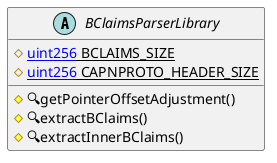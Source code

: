 @startuml
' -- generated by: https://marketplace.visualstudio.com/items?itemName=tintinweb.solidity-visual-auditor
'
' -- for auto-render install: https://marketplace.visualstudio.com/items?itemName=jebbs.plantuml
' -- options --



' -- classes --


abstract BClaimsParserLibrary {
    ' -- inheritance --

    ' -- usingFor --

    ' -- vars --
	#{static}[[uint256]] BCLAIMS_SIZE
	#{static}[[uint256]] CAPNPROTO_HEADER_SIZE

    ' -- methods --
	#🔍getPointerOffsetAdjustment()
	#🔍extractBClaims()
	#🔍extractInnerBClaims()

}
' -- inheritance / usingFor --

@enduml